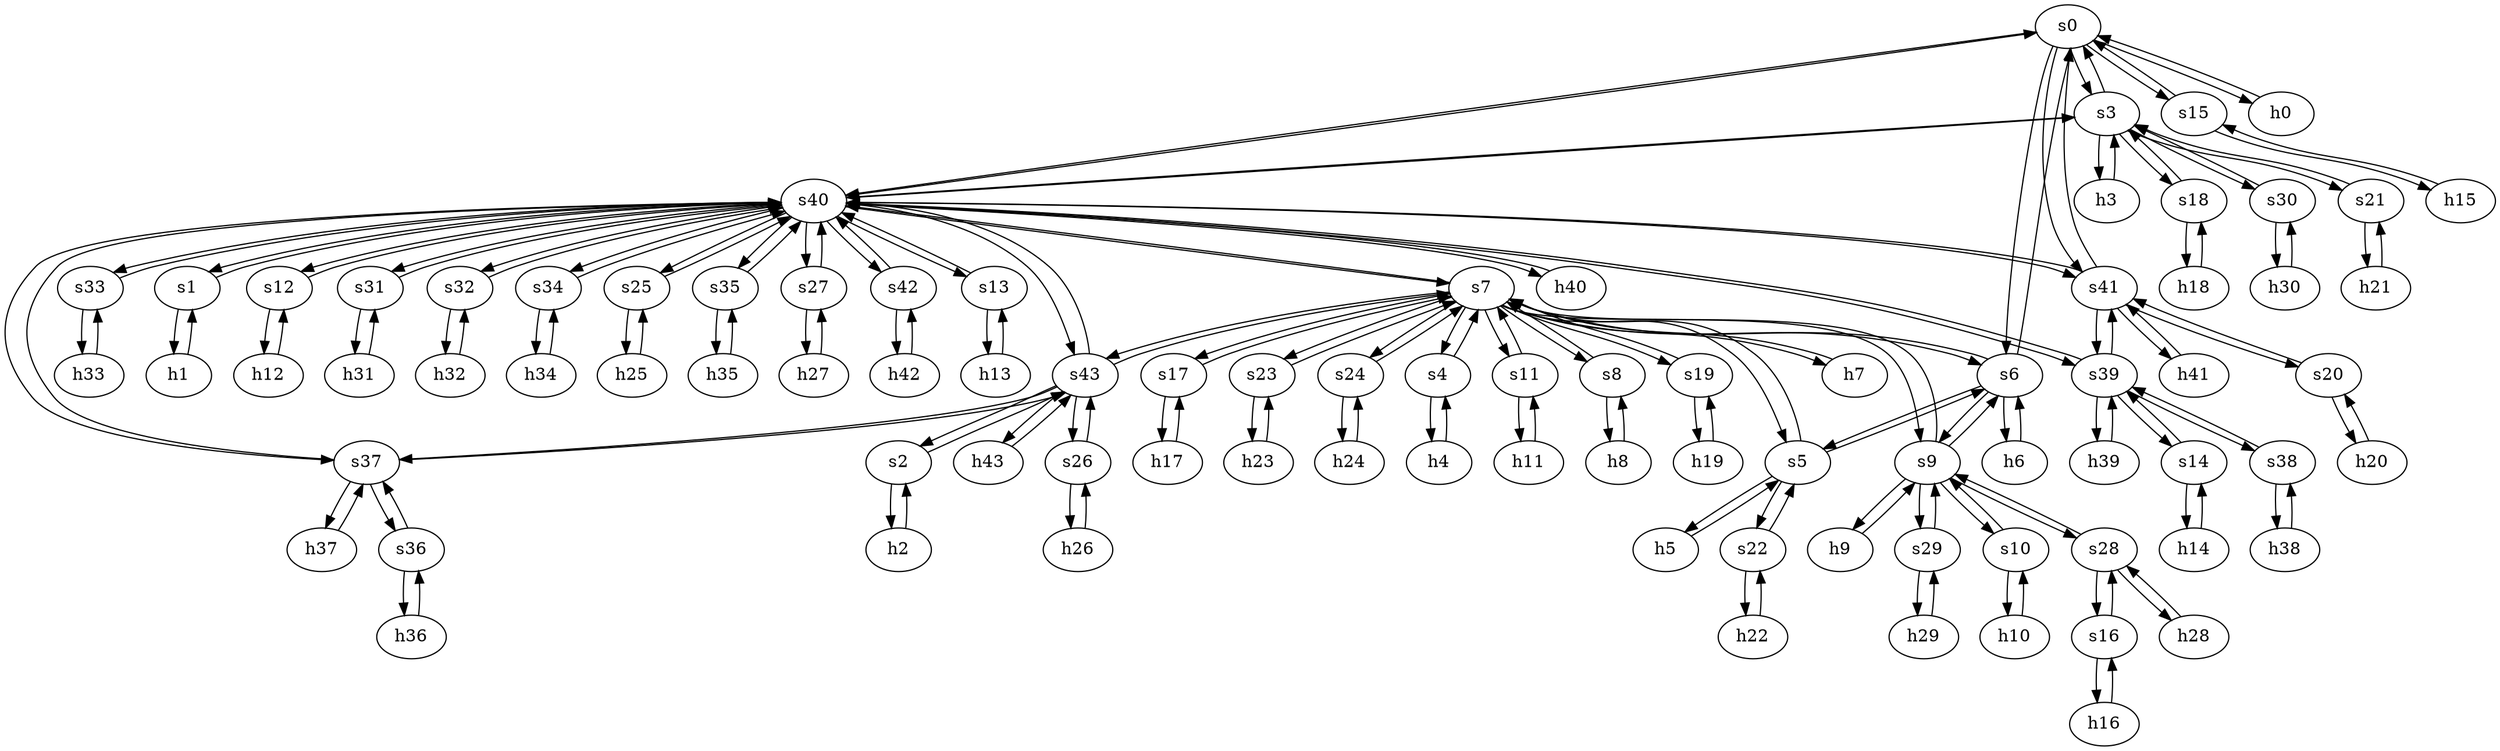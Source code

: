 strict digraph CESNET {
	s0	 [id=0,
		type=switch];
	s3	 [id=3,
		type=switch];
	s0 -> s3	 [capacity="1Gbps",
		cost=1,
		dst_port=2,
		src_port=4];
	s6	 [id=6,
		type=switch];
	s0 -> s6	 [capacity="1Gbps",
		cost=1,
		dst_port=2,
		src_port=5];
	s15	 [id=15,
		type=switch];
	s0 -> s15	 [capacity="1Gbps",
		cost=1,
		dst_port=2,
		src_port=6];
	s40	 [id=40,
		type=switch];
	s0 -> s40	 [capacity="1Gbps",
		cost=1,
		dst_port=2,
		src_port=2];
	s41	 [id=41,
		type=switch];
	s0 -> s41	 [capacity="1Gbps",
		cost=1,
		dst_port=2,
		src_port=3];
	h0	 [ip="111.0.0.0",
		mac="00:00:00:00:0:0",
		type=host];
	s0 -> h0	 [capacity="1Gbps",
		cost=1,
		dst_port=1,
		src_port=1];
	s7	 [id=7,
		type=switch];
	h7	 [ip="111.0.7.7",
		mac="00:00:00:00:7:7",
		type=host];
	s7 -> h7	 [capacity="1Gbps",
		cost=1,
		dst_port=1,
		src_port=1];
	s43	 [id=43,
		type=switch];
	s7 -> s43	 [capacity="1Gbps",
		cost=1,
		dst_port=3,
		src_port=8];
	s17	 [id=17,
		type=switch];
	s7 -> s17	 [capacity="1Gbps",
		cost=1,
		dst_port=2,
		src_port=9];
	s23	 [id=23,
		type=switch];
	s7 -> s23	 [capacity="1Gbps",
		cost=1,
		dst_port=2,
		src_port=13];
	s24	 [id=24,
		type=switch];
	s7 -> s24	 [capacity="1Gbps",
		cost=1,
		dst_port=2,
		src_port=12];
	s7 -> s6	 [capacity="1Gbps",
		cost=1,
		dst_port=5,
		src_port=4];
	s7 -> s40	 [capacity="1Gbps",
		cost=1,
		dst_port=5,
		src_port=11];
	s4	 [id=4,
		type=switch];
	s7 -> s4	 [capacity="1Gbps",
		cost=1,
		dst_port=2,
		src_port=2];
	s11	 [id=11,
		type=switch];
	s7 -> s11	 [capacity="1Gbps",
		cost=1,
		dst_port=2,
		src_port=5];
	s8	 [id=8,
		type=switch];
	s7 -> s8	 [capacity="1Gbps",
		cost=1,
		dst_port=2,
		src_port=6];
	s19	 [id=19,
		type=switch];
	s7 -> s19	 [capacity="1Gbps",
		cost=1,
		dst_port=2,
		src_port=10];
	s5	 [id=5,
		type=switch];
	s7 -> s5	 [capacity="1Gbps",
		cost=1,
		dst_port=4,
		src_port=3];
	s9	 [id=9,
		type=switch];
	s7 -> s9	 [capacity="1Gbps",
		cost=1,
		dst_port=3,
		src_port=7];
	h20	 [ip="111.0.20.20",
		mac="00:00:00:00:20:20",
		type=host];
	s20	 [id=20,
		type=switch];
	h20 -> s20	 [capacity="1Gbps",
		cost=1,
		dst_port=1,
		src_port=1];
	h43	 [ip="111.0.43.43",
		mac="00:00:00:00:43:43",
		type=host];
	h43 -> s43	 [capacity="1Gbps",
		cost=1,
		dst_port=1,
		src_port=1];
	h5	 [ip="111.0.5.5",
		mac="00:00:00:00:5:5",
		type=host];
	s5 -> h5	 [capacity="1Gbps",
		cost=1,
		dst_port=1,
		src_port=1];
	s22	 [id=22,
		type=switch];
	s5 -> s22	 [capacity="1Gbps",
		cost=1,
		dst_port=2,
		src_port=2];
	s5 -> s7	 [capacity="1Gbps",
		cost=1,
		dst_port=3,
		src_port=4];
	s5 -> s6	 [capacity="1Gbps",
		cost=1,
		dst_port=3,
		src_port=3];
	h41	 [ip="111.0.41.41",
		mac="00:00:00:00:41:41",
		type=host];
	h41 -> s41	 [capacity="1Gbps",
		cost=1,
		dst_port=1,
		src_port=1];
	h40	 [ip="111.0.40.40",
		mac="00:00:00:00:40:40",
		type=host];
	h40 -> s40	 [capacity="1Gbps",
		cost=1,
		dst_port=1,
		src_port=1];
	h4	 [ip="111.0.4.4",
		mac="00:00:00:00:4:4",
		type=host];
	s4 -> h4	 [capacity="1Gbps",
		cost=1,
		dst_port=1,
		src_port=1];
	s4 -> s7	 [capacity="1Gbps",
		cost=1,
		dst_port=2,
		src_port=2];
	h24	 [ip="111.0.24.24",
		mac="00:00:00:00:24:24",
		type=host];
	h24 -> s24	 [capacity="1Gbps",
		cost=1,
		dst_port=1,
		src_port=1];
	s40 -> s43	 [capacity="1Gbps",
		cost=1,
		dst_port=6,
		src_port=19];
	s37	 [id=37,
		type=switch];
	s40 -> s37	 [capacity="1Gbps",
		cost=1,
		dst_port=3,
		src_port=15];
	s33	 [id=33,
		type=switch];
	s40 -> s33	 [capacity="1Gbps",
		cost=1,
		dst_port=2,
		src_port=12];
	s40 -> s3	 [capacity="1Gbps",
		cost=1,
		dst_port=3,
		src_port=4];
	s1	 [id=1,
		type=switch];
	s40 -> s1	 [capacity="1Gbps",
		cost=1,
		dst_port=2,
		src_port=3];
	s39	 [id=39,
		type=switch];
	s40 -> s39	 [capacity="1Gbps",
		cost=1,
		dst_port=4,
		src_port=16];
	s40 -> s7	 [capacity="1Gbps",
		cost=1,
		dst_port=11,
		src_port=5];
	s40 -> s0	 [capacity="1Gbps",
		cost=1,
		dst_port=2,
		src_port=2];
	s12	 [id=12,
		type=switch];
	s40 -> s12	 [capacity="1Gbps",
		cost=1,
		dst_port=2,
		src_port=6];
	s31	 [id=31,
		type=switch];
	s40 -> s31	 [capacity="1Gbps",
		cost=1,
		dst_port=2,
		src_port=10];
	s32	 [id=32,
		type=switch];
	s40 -> s32	 [capacity="1Gbps",
		cost=1,
		dst_port=2,
		src_port=11];
	s40 -> s41	 [capacity="1Gbps",
		cost=1,
		dst_port=5,
		src_port=17];
	s34	 [id=34,
		type=switch];
	s40 -> s34	 [capacity="1Gbps",
		cost=1,
		dst_port=2,
		src_port=13];
	s25	 [id=25,
		type=switch];
	s40 -> s25	 [capacity="1Gbps",
		cost=1,
		dst_port=2,
		src_port=8];
	s35	 [id=35,
		type=switch];
	s40 -> s35	 [capacity="1Gbps",
		cost=1,
		dst_port=2,
		src_port=14];
	s27	 [id=27,
		type=switch];
	s40 -> s27	 [capacity="1Gbps",
		cost=1,
		dst_port=2,
		src_port=9];
	s42	 [id=42,
		type=switch];
	s40 -> s42	 [capacity="1Gbps",
		cost=1,
		dst_port=2,
		src_port=18];
	s40 -> h40	 [capacity="1Gbps",
		cost=1,
		dst_port=1,
		src_port=1];
	s13	 [id=13,
		type=switch];
	s40 -> s13	 [capacity="1Gbps",
		cost=1,
		dst_port=2,
		src_port=7];
	s41 -> h41	 [capacity="1Gbps",
		cost=1,
		dst_port=1,
		src_port=1];
	s41 -> s39	 [capacity="1Gbps",
		cost=1,
		dst_port=5,
		src_port=4];
	s41 -> s0	 [capacity="1Gbps",
		cost=1,
		dst_port=3,
		src_port=2];
	s41 -> s40	 [capacity="1Gbps",
		cost=1,
		dst_port=17,
		src_port=5];
	s41 -> s20	 [capacity="1Gbps",
		cost=1,
		dst_port=2,
		src_port=3];
	h42	 [ip="111.0.42.42",
		mac="00:00:00:00:42:42",
		type=host];
	s42 -> h42	 [capacity="1Gbps",
		cost=1,
		dst_port=1,
		src_port=1];
	s42 -> s40	 [capacity="1Gbps",
		cost=1,
		dst_port=18,
		src_port=2];
	s43 -> s37	 [capacity="1Gbps",
		cost=1,
		dst_port=4,
		src_port=5];
	s26	 [id=26,
		type=switch];
	s43 -> s26	 [capacity="1Gbps",
		cost=1,
		dst_port=2,
		src_port=4];
	s2	 [id=2,
		type=switch];
	s43 -> s2	 [capacity="1Gbps",
		cost=1,
		dst_port=2,
		src_port=2];
	s43 -> h43	 [capacity="1Gbps",
		cost=1,
		dst_port=1,
		src_port=1];
	s43 -> s7	 [capacity="1Gbps",
		cost=1,
		dst_port=8,
		src_port=3];
	s43 -> s40	 [capacity="1Gbps",
		cost=1,
		dst_port=19,
		src_port=6];
	h42 -> s42	 [capacity="1Gbps",
		cost=1,
		dst_port=1,
		src_port=1];
	s19 -> s7	 [capacity="1Gbps",
		cost=1,
		dst_port=10,
		src_port=2];
	h19	 [ip="111.0.19.19",
		mac="00:00:00:00:19:19",
		type=host];
	s19 -> h19	 [capacity="1Gbps",
		cost=1,
		dst_port=1,
		src_port=1];
	s18	 [id=18,
		type=switch];
	s18 -> s3	 [capacity="1Gbps",
		cost=1,
		dst_port=4,
		src_port=2];
	h18	 [ip="111.0.18.18",
		mac="00:00:00:00:18:18",
		type=host];
	s18 -> h18	 [capacity="1Gbps",
		cost=1,
		dst_port=1,
		src_port=1];
	s13 -> s40	 [capacity="1Gbps",
		cost=1,
		dst_port=7,
		src_port=2];
	h13	 [ip="111.0.13.13",
		mac="00:00:00:00:13:13",
		type=host];
	s13 -> h13	 [capacity="1Gbps",
		cost=1,
		dst_port=1,
		src_port=1];
	s12 -> s40	 [capacity="1Gbps",
		cost=1,
		dst_port=6,
		src_port=2];
	h12	 [ip="111.0.12.12",
		mac="00:00:00:00:12:12",
		type=host];
	s12 -> h12	 [capacity="1Gbps",
		cost=1,
		dst_port=1,
		src_port=1];
	s11 -> s7	 [capacity="1Gbps",
		cost=1,
		dst_port=5,
		src_port=2];
	h11	 [ip="111.0.11.11",
		mac="00:00:00:00:11:11",
		type=host];
	s11 -> h11	 [capacity="1Gbps",
		cost=1,
		dst_port=1,
		src_port=1];
	s10	 [id=10,
		type=switch];
	s10 -> s9	 [capacity="1Gbps",
		cost=1,
		dst_port=4,
		src_port=2];
	h10	 [ip="111.0.10.10",
		mac="00:00:00:00:10:10",
		type=host];
	s10 -> h10	 [capacity="1Gbps",
		cost=1,
		dst_port=1,
		src_port=1];
	s17 -> s7	 [capacity="1Gbps",
		cost=1,
		dst_port=9,
		src_port=2];
	h17	 [ip="111.0.17.17",
		mac="00:00:00:00:17:17",
		type=host];
	s17 -> h17	 [capacity="1Gbps",
		cost=1,
		dst_port=1,
		src_port=1];
	s16	 [id=16,
		type=switch];
	h16	 [ip="111.0.16.16",
		mac="00:00:00:00:16:16",
		type=host];
	s16 -> h16	 [capacity="1Gbps",
		cost=1,
		dst_port=1,
		src_port=1];
	s28	 [id=28,
		type=switch];
	s16 -> s28	 [capacity="1Gbps",
		cost=1,
		dst_port=3,
		src_port=2];
	s15 -> s0	 [capacity="1Gbps",
		cost=1,
		dst_port=6,
		src_port=2];
	h15	 [ip="111.0.15.15",
		mac="00:00:00:00:15:15",
		type=host];
	s15 -> h15	 [capacity="1Gbps",
		cost=1,
		dst_port=1,
		src_port=1];
	s14	 [id=14,
		type=switch];
	s14 -> s39	 [capacity="1Gbps",
		cost=1,
		dst_port=2,
		src_port=2];
	h14	 [ip="111.0.14.14",
		mac="00:00:00:00:14:14",
		type=host];
	s14 -> h14	 [capacity="1Gbps",
		cost=1,
		dst_port=1,
		src_port=1];
	h8	 [ip="111.0.8.8",
		mac="00:00:00:00:8:8",
		type=host];
	h8 -> s8	 [capacity="1Gbps",
		cost=1,
		dst_port=1,
		src_port=1];
	h9	 [ip="111.0.9.9",
		mac="00:00:00:00:9:9",
		type=host];
	h9 -> s9	 [capacity="1Gbps",
		cost=1,
		dst_port=1,
		src_port=1];
	h2	 [ip="111.0.2.2",
		mac="00:00:00:00:2:2",
		type=host];
	h2 -> s2	 [capacity="1Gbps",
		cost=1,
		dst_port=1,
		src_port=1];
	h3	 [ip="111.0.3.3",
		mac="00:00:00:00:3:3",
		type=host];
	h3 -> s3	 [capacity="1Gbps",
		cost=1,
		dst_port=1,
		src_port=1];
	h0 -> s0	 [capacity="1Gbps",
		cost=1,
		dst_port=1,
		src_port=1];
	h1	 [ip="111.0.1.1",
		mac="00:00:00:00:1:1",
		type=host];
	h1 -> s1	 [capacity="1Gbps",
		cost=1,
		dst_port=1,
		src_port=1];
	h6	 [ip="111.0.6.6",
		mac="00:00:00:00:6:6",
		type=host];
	h6 -> s6	 [capacity="1Gbps",
		cost=1,
		dst_port=1,
		src_port=1];
	h7 -> s7	 [capacity="1Gbps",
		cost=1,
		dst_port=1,
		src_port=1];
	h4 -> s4	 [capacity="1Gbps",
		cost=1,
		dst_port=1,
		src_port=1];
	h5 -> s5	 [capacity="1Gbps",
		cost=1,
		dst_port=1,
		src_port=1];
	s38	 [id=38,
		type=switch];
	s39 -> s38	 [capacity="1Gbps",
		cost=1,
		dst_port=2,
		src_port=3];
	s39 -> s40	 [capacity="1Gbps",
		cost=1,
		dst_port=16,
		src_port=4];
	s39 -> s14	 [capacity="1Gbps",
		cost=1,
		dst_port=2,
		src_port=2];
	s39 -> s41	 [capacity="1Gbps",
		cost=1,
		dst_port=4,
		src_port=5];
	h39	 [ip="111.0.39.39",
		mac="00:00:00:00:39:39",
		type=host];
	s39 -> h39	 [capacity="1Gbps",
		cost=1,
		dst_port=1,
		src_port=1];
	s38 -> s39	 [capacity="1Gbps",
		cost=1,
		dst_port=3,
		src_port=2];
	h38	 [ip="111.0.38.38",
		mac="00:00:00:00:38:38",
		type=host];
	s38 -> h38	 [capacity="1Gbps",
		cost=1,
		dst_port=1,
		src_port=1];
	s35 -> s40	 [capacity="1Gbps",
		cost=1,
		dst_port=14,
		src_port=2];
	h35	 [ip="111.0.35.35",
		mac="00:00:00:00:35:35",
		type=host];
	s35 -> h35	 [capacity="1Gbps",
		cost=1,
		dst_port=1,
		src_port=1];
	s34 -> s40	 [capacity="1Gbps",
		cost=1,
		dst_port=13,
		src_port=2];
	h34	 [ip="111.0.34.34",
		mac="00:00:00:00:34:34",
		type=host];
	s34 -> h34	 [capacity="1Gbps",
		cost=1,
		dst_port=1,
		src_port=1];
	s37 -> s43	 [capacity="1Gbps",
		cost=1,
		dst_port=5,
		src_port=4];
	s37 -> s40	 [capacity="1Gbps",
		cost=1,
		dst_port=15,
		src_port=3];
	h37	 [ip="111.0.37.37",
		mac="00:00:00:00:37:37",
		type=host];
	s37 -> h37	 [capacity="1Gbps",
		cost=1,
		dst_port=1,
		src_port=1];
	s36	 [id=36,
		type=switch];
	s37 -> s36	 [capacity="1Gbps",
		cost=1,
		dst_port=2,
		src_port=2];
	s36 -> s37	 [capacity="1Gbps",
		cost=1,
		dst_port=2,
		src_port=2];
	h36	 [ip="111.0.36.36",
		mac="00:00:00:00:36:36",
		type=host];
	s36 -> h36	 [capacity="1Gbps",
		cost=1,
		dst_port=1,
		src_port=1];
	s31 -> s40	 [capacity="1Gbps",
		cost=1,
		dst_port=10,
		src_port=2];
	h31	 [ip="111.0.31.31",
		mac="00:00:00:00:31:31",
		type=host];
	s31 -> h31	 [capacity="1Gbps",
		cost=1,
		dst_port=1,
		src_port=1];
	s30	 [id=30,
		type=switch];
	h30	 [ip="111.0.30.30",
		mac="00:00:00:00:30:30",
		type=host];
	s30 -> h30	 [capacity="1Gbps",
		cost=1,
		dst_port=1,
		src_port=1];
	s30 -> s3	 [capacity="1Gbps",
		cost=1,
		dst_port=6,
		src_port=2];
	s33 -> s40	 [capacity="1Gbps",
		cost=1,
		dst_port=12,
		src_port=2];
	h33	 [ip="111.0.33.33",
		mac="00:00:00:00:33:33",
		type=host];
	s33 -> h33	 [capacity="1Gbps",
		cost=1,
		dst_port=1,
		src_port=1];
	s32 -> s40	 [capacity="1Gbps",
		cost=1,
		dst_port=11,
		src_port=2];
	h32	 [ip="111.0.32.32",
		mac="00:00:00:00:32:32",
		type=host];
	s32 -> h32	 [capacity="1Gbps",
		cost=1,
		dst_port=1,
		src_port=1];
	h18 -> s18	 [capacity="1Gbps",
		cost=1,
		dst_port=1,
		src_port=1];
	h19 -> s19	 [capacity="1Gbps",
		cost=1,
		dst_port=1,
		src_port=1];
	h10 -> s10	 [capacity="1Gbps",
		cost=1,
		dst_port=1,
		src_port=1];
	h11 -> s11	 [capacity="1Gbps",
		cost=1,
		dst_port=1,
		src_port=1];
	h12 -> s12	 [capacity="1Gbps",
		cost=1,
		dst_port=1,
		src_port=1];
	h13 -> s13	 [capacity="1Gbps",
		cost=1,
		dst_port=1,
		src_port=1];
	h14 -> s14	 [capacity="1Gbps",
		cost=1,
		dst_port=1,
		src_port=1];
	h15 -> s15	 [capacity="1Gbps",
		cost=1,
		dst_port=1,
		src_port=1];
	h16 -> s16	 [capacity="1Gbps",
		cost=1,
		dst_port=1,
		src_port=1];
	h17 -> s17	 [capacity="1Gbps",
		cost=1,
		dst_port=1,
		src_port=1];
	s9 -> s10	 [capacity="1Gbps",
		cost=1,
		dst_port=2,
		src_port=4];
	s9 -> s7	 [capacity="1Gbps",
		cost=1,
		dst_port=7,
		src_port=3];
	s9 -> s6	 [capacity="1Gbps",
		cost=1,
		dst_port=4,
		src_port=2];
	s9 -> s28	 [capacity="1Gbps",
		cost=1,
		dst_port=2,
		src_port=5];
	s9 -> h9	 [capacity="1Gbps",
		cost=1,
		dst_port=1,
		src_port=1];
	s29	 [id=29,
		type=switch];
	s9 -> s29	 [capacity="1Gbps",
		cost=1,
		dst_port=2,
		src_port=6];
	s8 -> h8	 [capacity="1Gbps",
		cost=1,
		dst_port=1,
		src_port=1];
	s8 -> s7	 [capacity="1Gbps",
		cost=1,
		dst_port=6,
		src_port=2];
	h29	 [ip="111.0.29.29",
		mac="00:00:00:00:29:29",
		type=host];
	h29 -> s29	 [capacity="1Gbps",
		cost=1,
		dst_port=1,
		src_port=1];
	h28	 [ip="111.0.28.28",
		mac="00:00:00:00:28:28",
		type=host];
	h28 -> s28	 [capacity="1Gbps",
		cost=1,
		dst_port=1,
		src_port=1];
	s23 -> s7	 [capacity="1Gbps",
		cost=1,
		dst_port=13,
		src_port=2];
	h23	 [ip="111.0.23.23",
		mac="00:00:00:00:23:23",
		type=host];
	s23 -> h23	 [capacity="1Gbps",
		cost=1,
		dst_port=1,
		src_port=1];
	s21	 [id=21,
		type=switch];
	s3 -> s21	 [capacity="1Gbps",
		cost=1,
		dst_port=2,
		src_port=5];
	s3 -> s0	 [capacity="1Gbps",
		cost=1,
		dst_port=4,
		src_port=2];
	s3 -> s40	 [capacity="1Gbps",
		cost=1,
		dst_port=4,
		src_port=3];
	s3 -> s30	 [capacity="1Gbps",
		cost=1,
		dst_port=2,
		src_port=6];
	s3 -> h3	 [capacity="1Gbps",
		cost=1,
		dst_port=1,
		src_port=1];
	s3 -> s18	 [capacity="1Gbps",
		cost=1,
		dst_port=2,
		src_port=4];
	s2 -> s43	 [capacity="1Gbps",
		cost=1,
		dst_port=2,
		src_port=2];
	s2 -> h2	 [capacity="1Gbps",
		cost=1,
		dst_port=1,
		src_port=1];
	s1 -> h1	 [capacity="1Gbps",
		cost=1,
		dst_port=1,
		src_port=1];
	s1 -> s40	 [capacity="1Gbps",
		cost=1,
		dst_port=3,
		src_port=2];
	h26	 [ip="111.0.26.26",
		mac="00:00:00:00:26:26",
		type=host];
	h26 -> s26	 [capacity="1Gbps",
		cost=1,
		dst_port=1,
		src_port=1];
	h21	 [ip="111.0.21.21",
		mac="00:00:00:00:21:21",
		type=host];
	h21 -> s21	 [capacity="1Gbps",
		cost=1,
		dst_port=1,
		src_port=1];
	s6 -> h6	 [capacity="1Gbps",
		cost=1,
		dst_port=1,
		src_port=1];
	s6 -> s7	 [capacity="1Gbps",
		cost=1,
		dst_port=4,
		src_port=5];
	s6 -> s0	 [capacity="1Gbps",
		cost=1,
		dst_port=5,
		src_port=2];
	s6 -> s5	 [capacity="1Gbps",
		cost=1,
		dst_port=3,
		src_port=3];
	s6 -> s9	 [capacity="1Gbps",
		cost=1,
		dst_port=2,
		src_port=4];
	h23 -> s23	 [capacity="1Gbps",
		cost=1,
		dst_port=1,
		src_port=1];
	h22	 [ip="111.0.22.22",
		mac="00:00:00:00:22:22",
		type=host];
	h22 -> s22	 [capacity="1Gbps",
		cost=1,
		dst_port=1,
		src_port=1];
	h32 -> s32	 [capacity="1Gbps",
		cost=1,
		dst_port=1,
		src_port=1];
	h33 -> s33	 [capacity="1Gbps",
		cost=1,
		dst_port=1,
		src_port=1];
	h30 -> s30	 [capacity="1Gbps",
		cost=1,
		dst_port=1,
		src_port=1];
	h31 -> s31	 [capacity="1Gbps",
		cost=1,
		dst_port=1,
		src_port=1];
	h36 -> s36	 [capacity="1Gbps",
		cost=1,
		dst_port=1,
		src_port=1];
	h37 -> s37	 [capacity="1Gbps",
		cost=1,
		dst_port=1,
		src_port=1];
	h34 -> s34	 [capacity="1Gbps",
		cost=1,
		dst_port=1,
		src_port=1];
	h35 -> s35	 [capacity="1Gbps",
		cost=1,
		dst_port=1,
		src_port=1];
	h38 -> s38	 [capacity="1Gbps",
		cost=1,
		dst_port=1,
		src_port=1];
	h39 -> s39	 [capacity="1Gbps",
		cost=1,
		dst_port=1,
		src_port=1];
	s22 -> h22	 [capacity="1Gbps",
		cost=1,
		dst_port=1,
		src_port=1];
	s22 -> s5	 [capacity="1Gbps",
		cost=1,
		dst_port=2,
		src_port=2];
	h25	 [ip="111.0.25.25",
		mac="00:00:00:00:25:25",
		type=host];
	h25 -> s25	 [capacity="1Gbps",
		cost=1,
		dst_port=1,
		src_port=1];
	s20 -> h20	 [capacity="1Gbps",
		cost=1,
		dst_port=1,
		src_port=1];
	s20 -> s41	 [capacity="1Gbps",
		cost=1,
		dst_port=3,
		src_port=2];
	s21 -> s3	 [capacity="1Gbps",
		cost=1,
		dst_port=5,
		src_port=2];
	s21 -> h21	 [capacity="1Gbps",
		cost=1,
		dst_port=1,
		src_port=1];
	s26 -> s43	 [capacity="1Gbps",
		cost=1,
		dst_port=4,
		src_port=2];
	s26 -> h26	 [capacity="1Gbps",
		cost=1,
		dst_port=1,
		src_port=1];
	s27 -> s40	 [capacity="1Gbps",
		cost=1,
		dst_port=9,
		src_port=2];
	h27	 [ip="111.0.27.27",
		mac="00:00:00:00:27:27",
		type=host];
	s27 -> h27	 [capacity="1Gbps",
		cost=1,
		dst_port=1,
		src_port=1];
	s24 -> s7	 [capacity="1Gbps",
		cost=1,
		dst_port=12,
		src_port=2];
	s24 -> h24	 [capacity="1Gbps",
		cost=1,
		dst_port=1,
		src_port=1];
	s25 -> s40	 [capacity="1Gbps",
		cost=1,
		dst_port=8,
		src_port=2];
	s25 -> h25	 [capacity="1Gbps",
		cost=1,
		dst_port=1,
		src_port=1];
	s28 -> s16	 [capacity="1Gbps",
		cost=1,
		dst_port=2,
		src_port=3];
	s28 -> h28	 [capacity="1Gbps",
		cost=1,
		dst_port=1,
		src_port=1];
	s28 -> s9	 [capacity="1Gbps",
		cost=1,
		dst_port=5,
		src_port=2];
	s29 -> s9	 [capacity="1Gbps",
		cost=1,
		dst_port=6,
		src_port=2];
	s29 -> h29	 [capacity="1Gbps",
		cost=1,
		dst_port=1,
		src_port=1];
	h27 -> s27	 [capacity="1Gbps",
		cost=1,
		dst_port=1,
		src_port=1];
}
